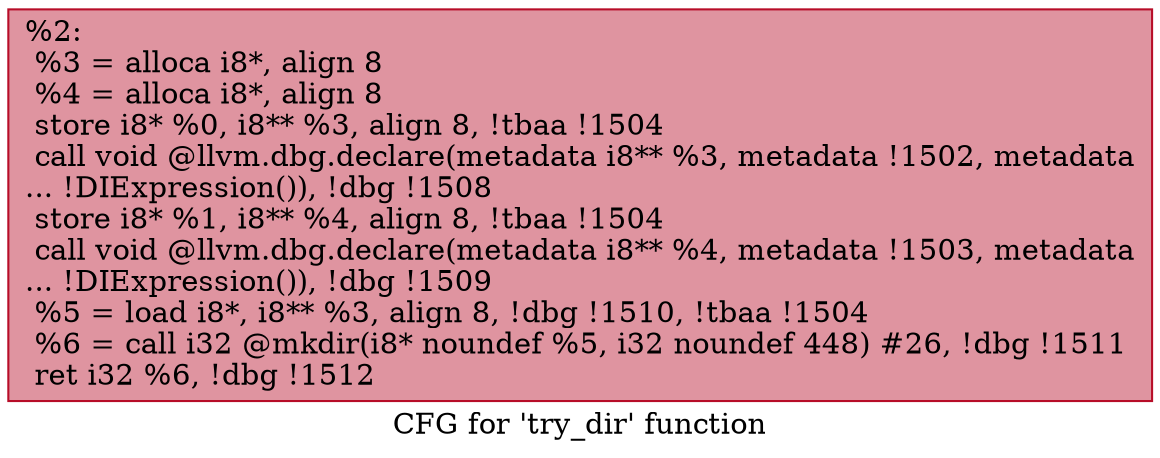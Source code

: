 digraph "CFG for 'try_dir' function" {
	label="CFG for 'try_dir' function";

	Node0x1650430 [shape=record,color="#b70d28ff", style=filled, fillcolor="#b70d2870",label="{%2:\l  %3 = alloca i8*, align 8\l  %4 = alloca i8*, align 8\l  store i8* %0, i8** %3, align 8, !tbaa !1504\l  call void @llvm.dbg.declare(metadata i8** %3, metadata !1502, metadata\l... !DIExpression()), !dbg !1508\l  store i8* %1, i8** %4, align 8, !tbaa !1504\l  call void @llvm.dbg.declare(metadata i8** %4, metadata !1503, metadata\l... !DIExpression()), !dbg !1509\l  %5 = load i8*, i8** %3, align 8, !dbg !1510, !tbaa !1504\l  %6 = call i32 @mkdir(i8* noundef %5, i32 noundef 448) #26, !dbg !1511\l  ret i32 %6, !dbg !1512\l}"];
}
